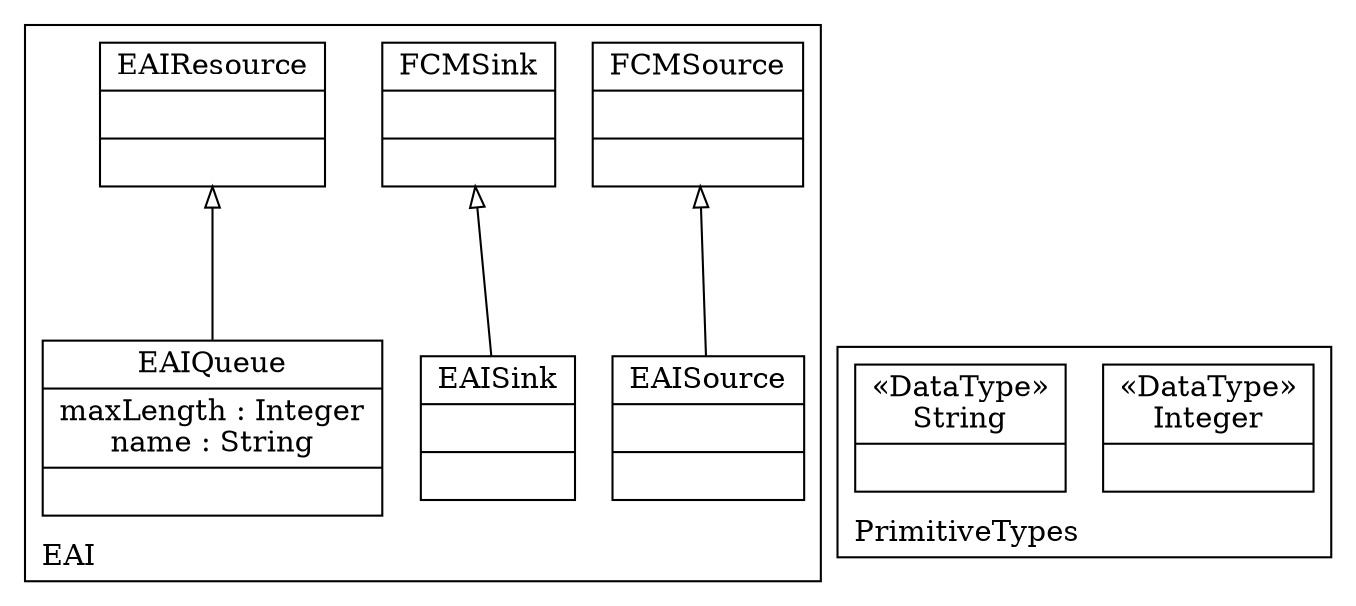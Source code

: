 digraph "KM3 Model in DOT" {
graph[rankdir=BT,labeljust=l,labelloc=t,nodeSep=0.75,compound=true];
 subgraph "cluster_EAI"{
labelloc=t
color=black
label=EAI
 node[shape=record];
FCMSource[label="{FCMSource| | }"]
;
 node[shape=record];
EAISource[label="{EAISource| | }"]
 EAISource->FCMSource[arrowhead=onormal,group=FCMSource,minlen=2,constraint=true,]
;
 node[shape=record];
FCMSink[label="{FCMSink| | }"]
;
 node[shape=record];
EAISink[label="{EAISink| | }"]
 EAISink->FCMSink[arrowhead=onormal,group=FCMSink,minlen=2,constraint=true,]
;
 node[shape=record];
EAIResource[label="{EAIResource| | }"]
;
 node[shape=record];
EAIQueue[label="{EAIQueue|maxLength : Integer\nname : String| }"]
 EAIQueue->EAIResource[arrowhead=onormal,group=EAIResource,minlen=2,constraint=true,]
;

} subgraph "cluster_PrimitiveTypes"{
labelloc=t
color=black
label=PrimitiveTypes
 node[shape=record];
Integer[label="{&#171;DataType&#187;\nInteger|}"]
;
 node[shape=record];
String[label="{&#171;DataType&#187;\nString|}"]
;

}
}